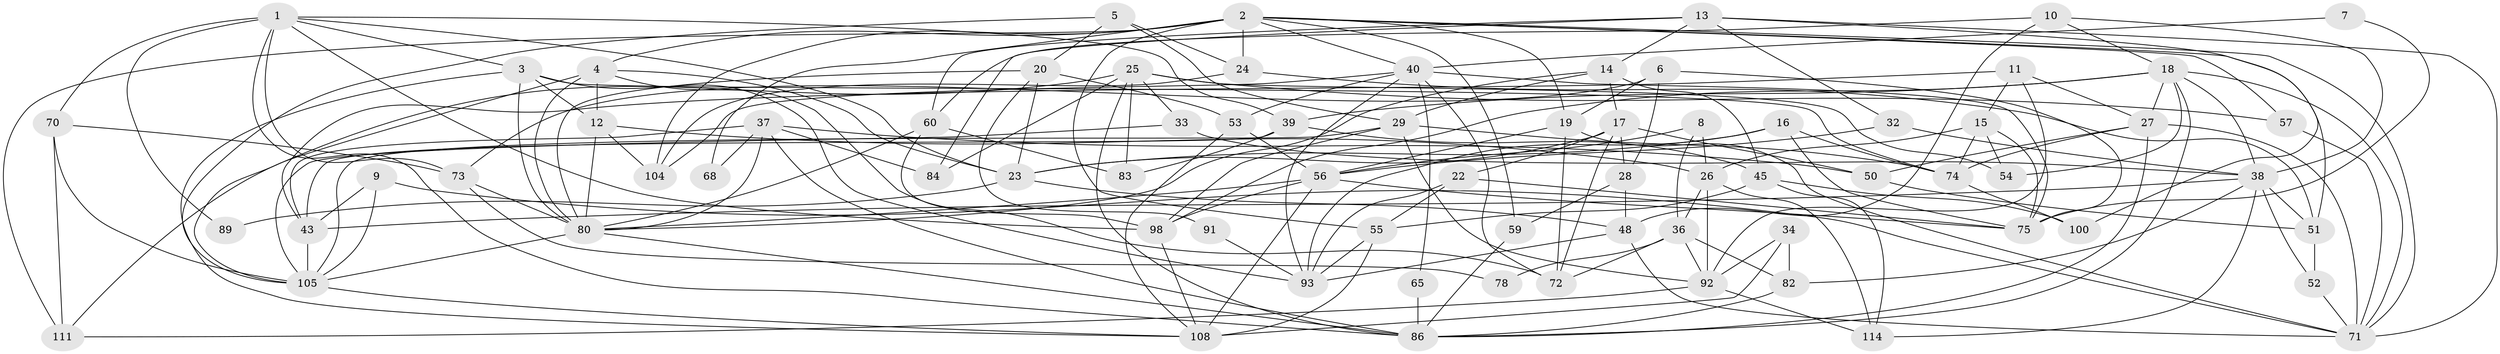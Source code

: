 // Generated by graph-tools (version 1.1) at 2025/23/03/03/25 07:23:58]
// undirected, 74 vertices, 189 edges
graph export_dot {
graph [start="1"]
  node [color=gray90,style=filled];
  1 [super="+30"];
  2 [super="+58"];
  3 [super="+21"];
  4 [super="+46"];
  5;
  6;
  7;
  8;
  9;
  10;
  11;
  12 [super="+41"];
  13 [super="+42"];
  14 [super="+61"];
  15 [super="+35"];
  16 [super="+106"];
  17 [super="+64"];
  18 [super="+96"];
  19 [super="+109"];
  20 [super="+101"];
  22;
  23 [super="+94"];
  24;
  25 [super="+31"];
  26 [super="+85"];
  27 [super="+99"];
  28 [super="+95"];
  29 [super="+62"];
  32;
  33;
  34;
  36 [super="+47"];
  37 [super="+44"];
  38 [super="+77"];
  39;
  40 [super="+49"];
  43 [super="+69"];
  45 [super="+87"];
  48 [super="+67"];
  50;
  51 [super="+63"];
  52;
  53;
  54;
  55 [super="+102"];
  56 [super="+66"];
  57;
  59;
  60 [super="+115"];
  65;
  68;
  70 [super="+81"];
  71 [super="+79"];
  72 [super="+76"];
  73 [super="+107"];
  74 [super="+113"];
  75;
  78;
  80 [super="+90"];
  82 [super="+88"];
  83;
  84;
  86 [super="+103"];
  89;
  91;
  92 [super="+97"];
  93;
  98 [super="+110"];
  100;
  104;
  105 [super="+112"];
  108 [super="+116"];
  111;
  114;
  1 -- 86;
  1 -- 39;
  1 -- 73;
  1 -- 3;
  1 -- 98;
  1 -- 23;
  1 -- 89;
  1 -- 70;
  2 -- 40;
  2 -- 55 [weight=2];
  2 -- 71;
  2 -- 111;
  2 -- 51;
  2 -- 19;
  2 -- 68;
  2 -- 24;
  2 -- 57;
  2 -- 59;
  2 -- 104;
  2 -- 4;
  3 -- 80;
  3 -- 74;
  3 -- 12;
  3 -- 93;
  3 -- 108;
  4 -- 23;
  4 -- 72;
  4 -- 80;
  4 -- 105;
  4 -- 12;
  5 -- 24;
  5 -- 20;
  5 -- 105;
  5 -- 29;
  6 -- 75;
  6 -- 28;
  6 -- 73;
  6 -- 19;
  7 -- 40;
  7 -- 75;
  8 -- 56;
  8 -- 26;
  8 -- 36;
  9 -- 43;
  9 -- 71;
  9 -- 105;
  10 -- 48;
  10 -- 60;
  10 -- 18;
  10 -- 38;
  11 -- 15;
  11 -- 27;
  11 -- 92;
  11 -- 43;
  12 -- 80;
  12 -- 104;
  12 -- 26;
  13 -- 14;
  13 -- 84;
  13 -- 32;
  13 -- 100;
  13 -- 71;
  13 -- 60;
  14 -- 17;
  14 -- 80;
  14 -- 45;
  14 -- 29;
  15 -- 54;
  15 -- 26;
  15 -- 74;
  15 -- 75;
  16 -- 75;
  16 -- 74;
  16 -- 93;
  16 -- 23;
  17 -- 50;
  17 -- 23;
  17 -- 28;
  17 -- 72;
  17 -- 22;
  18 -- 39;
  18 -- 27;
  18 -- 54;
  18 -- 86;
  18 -- 71;
  18 -- 98;
  18 -- 38;
  19 -- 56;
  19 -- 72;
  19 -- 71;
  20 -- 53;
  20 -- 80;
  20 -- 23;
  20 -- 91;
  22 -- 93;
  22 -- 75;
  22 -- 55;
  23 -- 48;
  23 -- 89;
  24 -- 104;
  24 -- 51;
  25 -- 111;
  25 -- 83;
  25 -- 54;
  25 -- 57;
  25 -- 84;
  25 -- 86;
  25 -- 33;
  26 -- 36;
  26 -- 114;
  26 -- 92;
  27 -- 71;
  27 -- 50;
  27 -- 86;
  27 -- 74;
  28 -- 48;
  28 -- 59;
  29 -- 98;
  29 -- 74;
  29 -- 105;
  29 -- 92;
  32 -- 56;
  32 -- 38;
  33 -- 38;
  33 -- 105;
  34 -- 82;
  34 -- 92;
  34 -- 108;
  36 -- 92;
  36 -- 72;
  36 -- 82;
  36 -- 78;
  37 -- 50;
  37 -- 68;
  37 -- 84;
  37 -- 86;
  37 -- 80;
  37 -- 43;
  38 -- 114;
  38 -- 51;
  38 -- 52;
  38 -- 82;
  38 -- 43;
  39 -- 43;
  39 -- 45;
  39 -- 83;
  40 -- 104;
  40 -- 65;
  40 -- 72;
  40 -- 75;
  40 -- 93;
  40 -- 53;
  43 -- 105;
  45 -- 55;
  45 -- 114;
  45 -- 100;
  48 -- 93;
  48 -- 71;
  50 -- 51;
  51 -- 52;
  52 -- 71;
  53 -- 56;
  53 -- 108;
  55 -- 108;
  55 -- 93;
  56 -- 75;
  56 -- 98;
  56 -- 80;
  56 -- 108;
  57 -- 71;
  59 -- 86;
  60 -- 80;
  60 -- 83;
  60 -- 98;
  65 -- 86;
  70 -- 111;
  70 -- 73;
  70 -- 105;
  73 -- 80;
  73 -- 78;
  74 -- 100;
  80 -- 86;
  80 -- 105;
  82 -- 86;
  91 -- 93;
  92 -- 114;
  92 -- 111;
  98 -- 108;
  105 -- 108;
}

